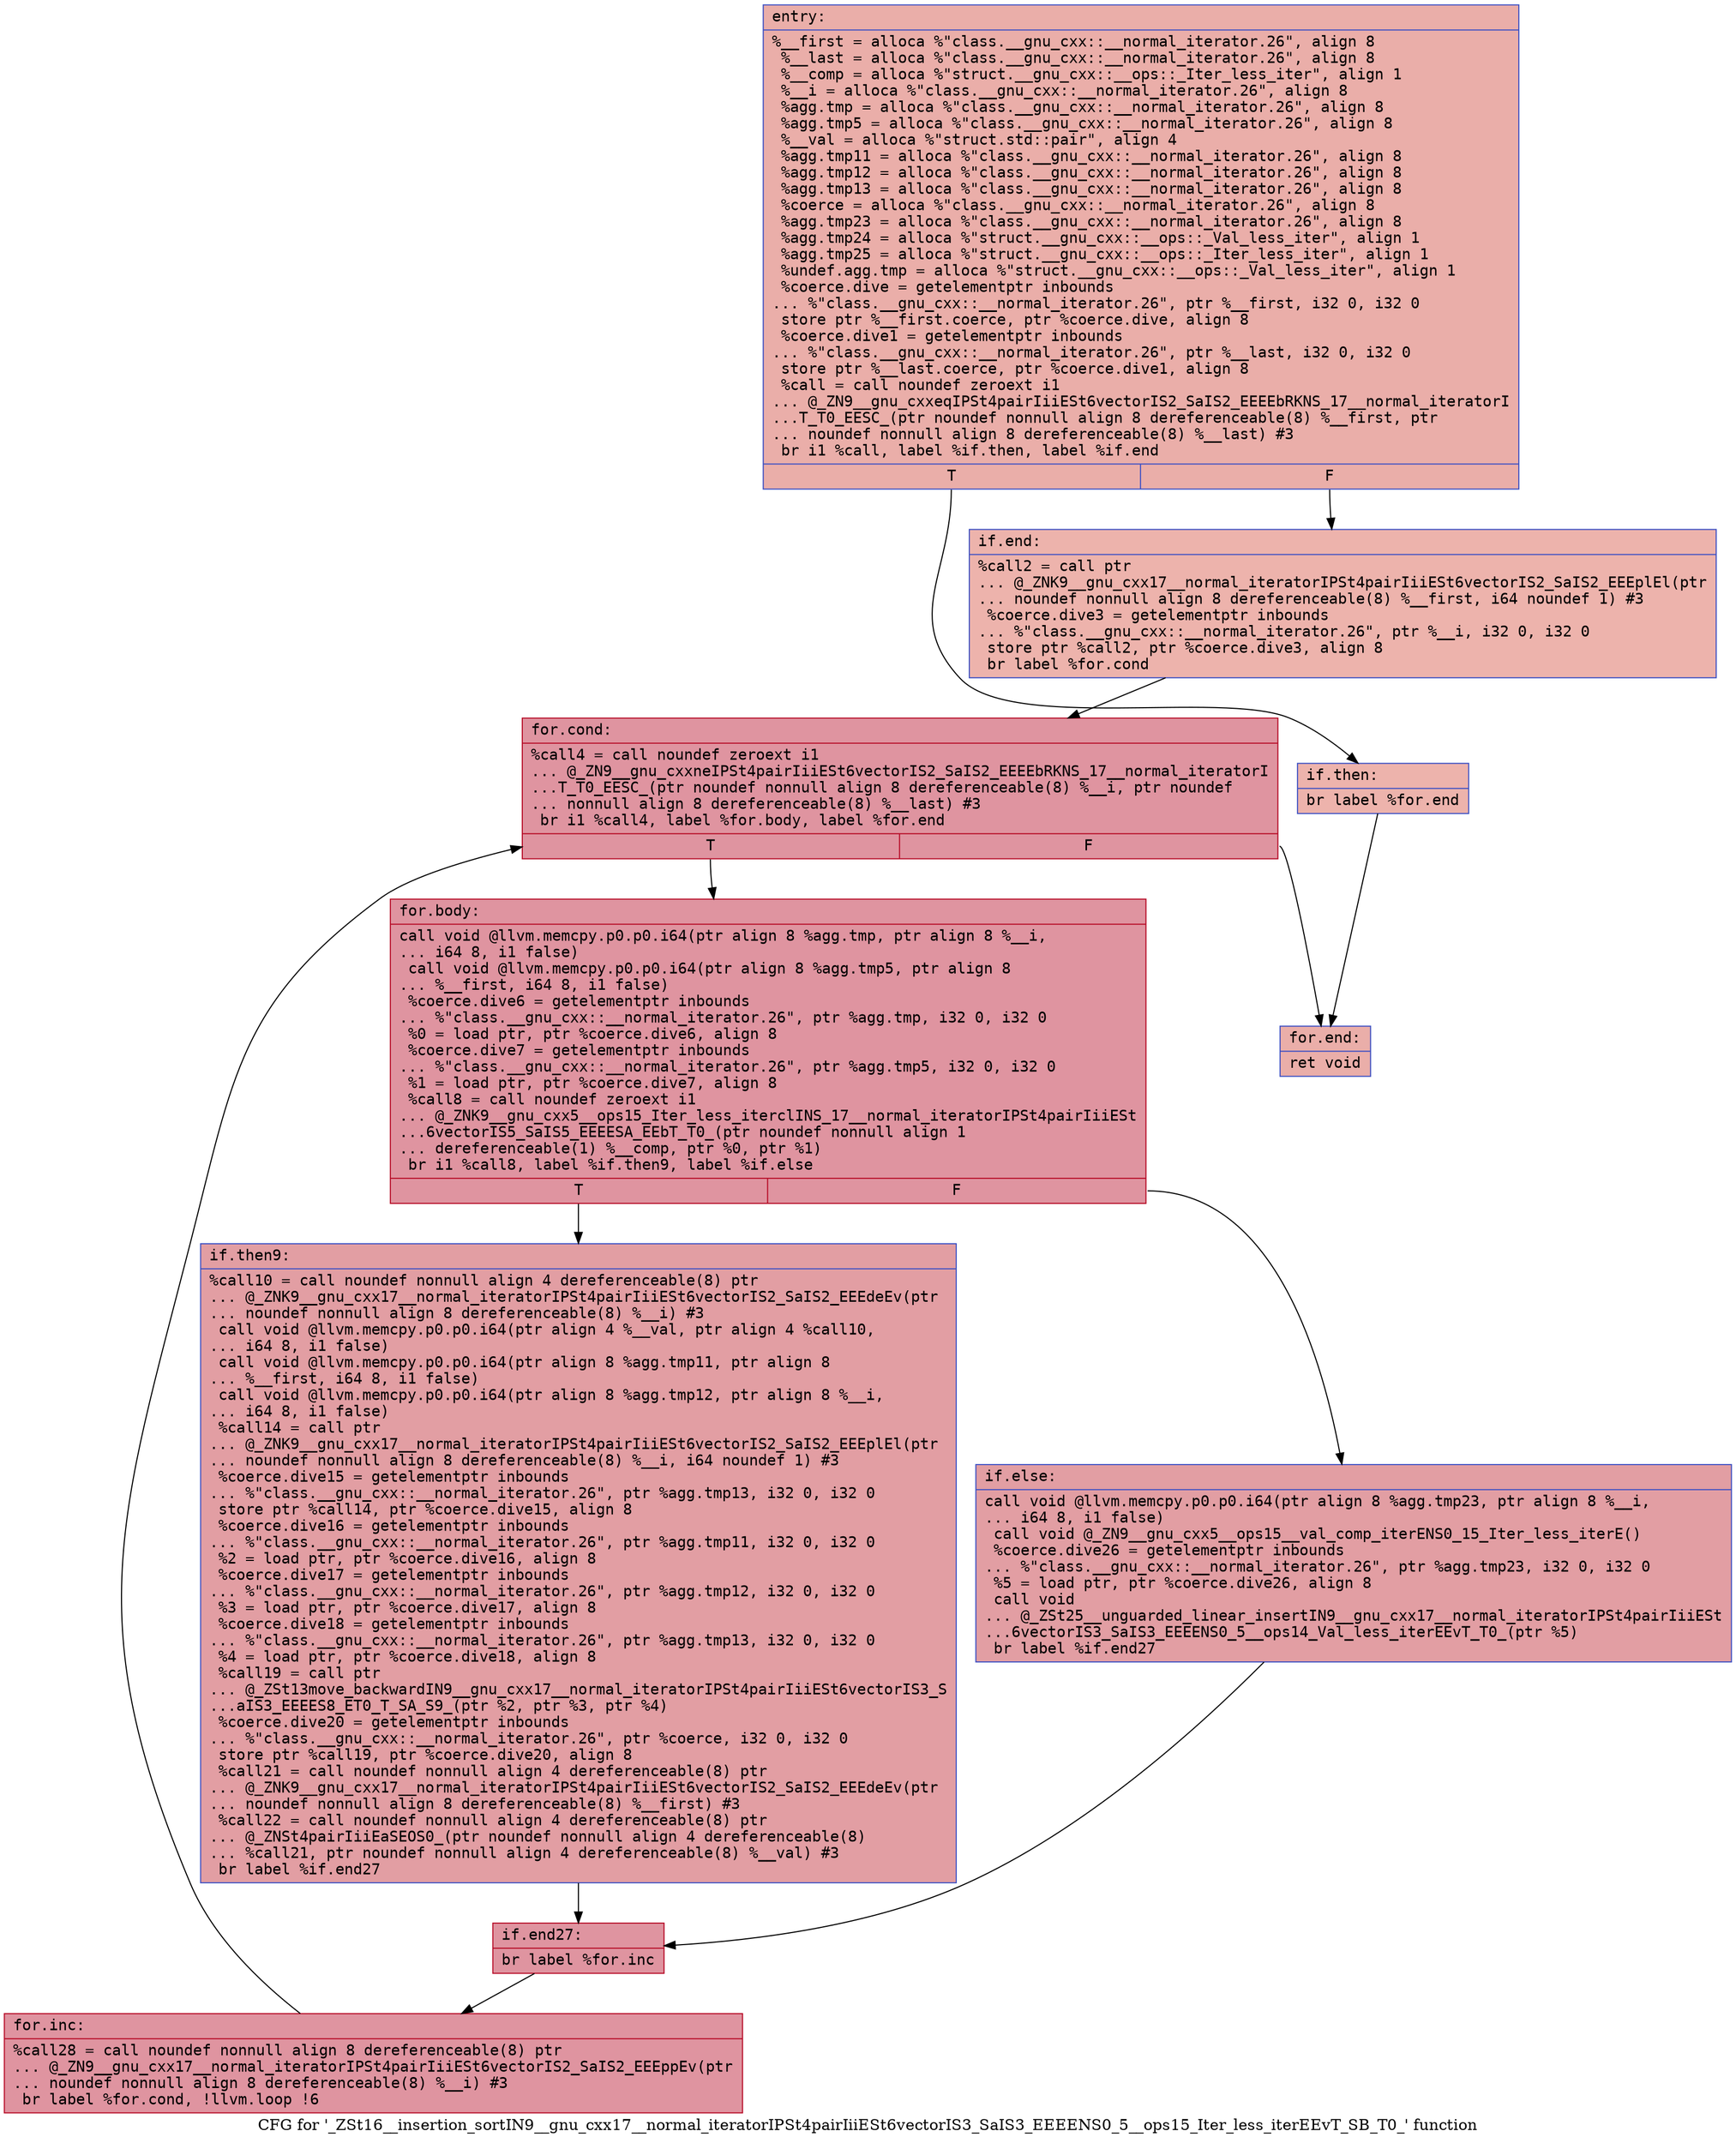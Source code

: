 digraph "CFG for '_ZSt16__insertion_sortIN9__gnu_cxx17__normal_iteratorIPSt4pairIiiESt6vectorIS3_SaIS3_EEEENS0_5__ops15_Iter_less_iterEEvT_SB_T0_' function" {
	label="CFG for '_ZSt16__insertion_sortIN9__gnu_cxx17__normal_iteratorIPSt4pairIiiESt6vectorIS3_SaIS3_EEEENS0_5__ops15_Iter_less_iterEEvT_SB_T0_' function";

	Node0x56307d767080 [shape=record,color="#3d50c3ff", style=filled, fillcolor="#d0473d70" fontname="Courier",label="{entry:\l|  %__first = alloca %\"class.__gnu_cxx::__normal_iterator.26\", align 8\l  %__last = alloca %\"class.__gnu_cxx::__normal_iterator.26\", align 8\l  %__comp = alloca %\"struct.__gnu_cxx::__ops::_Iter_less_iter\", align 1\l  %__i = alloca %\"class.__gnu_cxx::__normal_iterator.26\", align 8\l  %agg.tmp = alloca %\"class.__gnu_cxx::__normal_iterator.26\", align 8\l  %agg.tmp5 = alloca %\"class.__gnu_cxx::__normal_iterator.26\", align 8\l  %__val = alloca %\"struct.std::pair\", align 4\l  %agg.tmp11 = alloca %\"class.__gnu_cxx::__normal_iterator.26\", align 8\l  %agg.tmp12 = alloca %\"class.__gnu_cxx::__normal_iterator.26\", align 8\l  %agg.tmp13 = alloca %\"class.__gnu_cxx::__normal_iterator.26\", align 8\l  %coerce = alloca %\"class.__gnu_cxx::__normal_iterator.26\", align 8\l  %agg.tmp23 = alloca %\"class.__gnu_cxx::__normal_iterator.26\", align 8\l  %agg.tmp24 = alloca %\"struct.__gnu_cxx::__ops::_Val_less_iter\", align 1\l  %agg.tmp25 = alloca %\"struct.__gnu_cxx::__ops::_Iter_less_iter\", align 1\l  %undef.agg.tmp = alloca %\"struct.__gnu_cxx::__ops::_Val_less_iter\", align 1\l  %coerce.dive = getelementptr inbounds\l... %\"class.__gnu_cxx::__normal_iterator.26\", ptr %__first, i32 0, i32 0\l  store ptr %__first.coerce, ptr %coerce.dive, align 8\l  %coerce.dive1 = getelementptr inbounds\l... %\"class.__gnu_cxx::__normal_iterator.26\", ptr %__last, i32 0, i32 0\l  store ptr %__last.coerce, ptr %coerce.dive1, align 8\l  %call = call noundef zeroext i1\l... @_ZN9__gnu_cxxeqIPSt4pairIiiESt6vectorIS2_SaIS2_EEEEbRKNS_17__normal_iteratorI\l...T_T0_EESC_(ptr noundef nonnull align 8 dereferenceable(8) %__first, ptr\l... noundef nonnull align 8 dereferenceable(8) %__last) #3\l  br i1 %call, label %if.then, label %if.end\l|{<s0>T|<s1>F}}"];
	Node0x56307d767080:s0 -> Node0x56307d768040[tooltip="entry -> if.then\nProbability 50.00%" ];
	Node0x56307d767080:s1 -> Node0x56307d768090[tooltip="entry -> if.end\nProbability 50.00%" ];
	Node0x56307d768040 [shape=record,color="#3d50c3ff", style=filled, fillcolor="#d6524470" fontname="Courier",label="{if.then:\l|  br label %for.end\l}"];
	Node0x56307d768040 -> Node0x56307d768160[tooltip="if.then -> for.end\nProbability 100.00%" ];
	Node0x56307d768090 [shape=record,color="#3d50c3ff", style=filled, fillcolor="#d6524470" fontname="Courier",label="{if.end:\l|  %call2 = call ptr\l... @_ZNK9__gnu_cxx17__normal_iteratorIPSt4pairIiiESt6vectorIS2_SaIS2_EEEplEl(ptr\l... noundef nonnull align 8 dereferenceable(8) %__first, i64 noundef 1) #3\l  %coerce.dive3 = getelementptr inbounds\l... %\"class.__gnu_cxx::__normal_iterator.26\", ptr %__i, i32 0, i32 0\l  store ptr %call2, ptr %coerce.dive3, align 8\l  br label %for.cond\l}"];
	Node0x56307d768090 -> Node0x56307d7686c0[tooltip="if.end -> for.cond\nProbability 100.00%" ];
	Node0x56307d7686c0 [shape=record,color="#b70d28ff", style=filled, fillcolor="#b70d2870" fontname="Courier",label="{for.cond:\l|  %call4 = call noundef zeroext i1\l... @_ZN9__gnu_cxxneIPSt4pairIiiESt6vectorIS2_SaIS2_EEEEbRKNS_17__normal_iteratorI\l...T_T0_EESC_(ptr noundef nonnull align 8 dereferenceable(8) %__i, ptr noundef\l... nonnull align 8 dereferenceable(8) %__last) #3\l  br i1 %call4, label %for.body, label %for.end\l|{<s0>T|<s1>F}}"];
	Node0x56307d7686c0:s0 -> Node0x56307d768890[tooltip="for.cond -> for.body\nProbability 96.88%" ];
	Node0x56307d7686c0:s1 -> Node0x56307d768160[tooltip="for.cond -> for.end\nProbability 3.12%" ];
	Node0x56307d768890 [shape=record,color="#b70d28ff", style=filled, fillcolor="#b70d2870" fontname="Courier",label="{for.body:\l|  call void @llvm.memcpy.p0.p0.i64(ptr align 8 %agg.tmp, ptr align 8 %__i,\l... i64 8, i1 false)\l  call void @llvm.memcpy.p0.p0.i64(ptr align 8 %agg.tmp5, ptr align 8\l... %__first, i64 8, i1 false)\l  %coerce.dive6 = getelementptr inbounds\l... %\"class.__gnu_cxx::__normal_iterator.26\", ptr %agg.tmp, i32 0, i32 0\l  %0 = load ptr, ptr %coerce.dive6, align 8\l  %coerce.dive7 = getelementptr inbounds\l... %\"class.__gnu_cxx::__normal_iterator.26\", ptr %agg.tmp5, i32 0, i32 0\l  %1 = load ptr, ptr %coerce.dive7, align 8\l  %call8 = call noundef zeroext i1\l... @_ZNK9__gnu_cxx5__ops15_Iter_less_iterclINS_17__normal_iteratorIPSt4pairIiiESt\l...6vectorIS5_SaIS5_EEEESA_EEbT_T0_(ptr noundef nonnull align 1\l... dereferenceable(1) %__comp, ptr %0, ptr %1)\l  br i1 %call8, label %if.then9, label %if.else\l|{<s0>T|<s1>F}}"];
	Node0x56307d768890:s0 -> Node0x56307d769030[tooltip="for.body -> if.then9\nProbability 50.00%" ];
	Node0x56307d768890:s1 -> Node0x56307d769080[tooltip="for.body -> if.else\nProbability 50.00%" ];
	Node0x56307d769030 [shape=record,color="#3d50c3ff", style=filled, fillcolor="#be242e70" fontname="Courier",label="{if.then9:\l|  %call10 = call noundef nonnull align 4 dereferenceable(8) ptr\l... @_ZNK9__gnu_cxx17__normal_iteratorIPSt4pairIiiESt6vectorIS2_SaIS2_EEEdeEv(ptr\l... noundef nonnull align 8 dereferenceable(8) %__i) #3\l  call void @llvm.memcpy.p0.p0.i64(ptr align 4 %__val, ptr align 4 %call10,\l... i64 8, i1 false)\l  call void @llvm.memcpy.p0.p0.i64(ptr align 8 %agg.tmp11, ptr align 8\l... %__first, i64 8, i1 false)\l  call void @llvm.memcpy.p0.p0.i64(ptr align 8 %agg.tmp12, ptr align 8 %__i,\l... i64 8, i1 false)\l  %call14 = call ptr\l... @_ZNK9__gnu_cxx17__normal_iteratorIPSt4pairIiiESt6vectorIS2_SaIS2_EEEplEl(ptr\l... noundef nonnull align 8 dereferenceable(8) %__i, i64 noundef 1) #3\l  %coerce.dive15 = getelementptr inbounds\l... %\"class.__gnu_cxx::__normal_iterator.26\", ptr %agg.tmp13, i32 0, i32 0\l  store ptr %call14, ptr %coerce.dive15, align 8\l  %coerce.dive16 = getelementptr inbounds\l... %\"class.__gnu_cxx::__normal_iterator.26\", ptr %agg.tmp11, i32 0, i32 0\l  %2 = load ptr, ptr %coerce.dive16, align 8\l  %coerce.dive17 = getelementptr inbounds\l... %\"class.__gnu_cxx::__normal_iterator.26\", ptr %agg.tmp12, i32 0, i32 0\l  %3 = load ptr, ptr %coerce.dive17, align 8\l  %coerce.dive18 = getelementptr inbounds\l... %\"class.__gnu_cxx::__normal_iterator.26\", ptr %agg.tmp13, i32 0, i32 0\l  %4 = load ptr, ptr %coerce.dive18, align 8\l  %call19 = call ptr\l... @_ZSt13move_backwardIN9__gnu_cxx17__normal_iteratorIPSt4pairIiiESt6vectorIS3_S\l...aIS3_EEEES8_ET0_T_SA_S9_(ptr %2, ptr %3, ptr %4)\l  %coerce.dive20 = getelementptr inbounds\l... %\"class.__gnu_cxx::__normal_iterator.26\", ptr %coerce, i32 0, i32 0\l  store ptr %call19, ptr %coerce.dive20, align 8\l  %call21 = call noundef nonnull align 4 dereferenceable(8) ptr\l... @_ZNK9__gnu_cxx17__normal_iteratorIPSt4pairIiiESt6vectorIS2_SaIS2_EEEdeEv(ptr\l... noundef nonnull align 8 dereferenceable(8) %__first) #3\l  %call22 = call noundef nonnull align 4 dereferenceable(8) ptr\l... @_ZNSt4pairIiiEaSEOS0_(ptr noundef nonnull align 4 dereferenceable(8)\l... %call21, ptr noundef nonnull align 4 dereferenceable(8) %__val) #3\l  br label %if.end27\l}"];
	Node0x56307d769030 -> Node0x56307d76a3b0[tooltip="if.then9 -> if.end27\nProbability 100.00%" ];
	Node0x56307d769080 [shape=record,color="#3d50c3ff", style=filled, fillcolor="#be242e70" fontname="Courier",label="{if.else:\l|  call void @llvm.memcpy.p0.p0.i64(ptr align 8 %agg.tmp23, ptr align 8 %__i,\l... i64 8, i1 false)\l  call void @_ZN9__gnu_cxx5__ops15__val_comp_iterENS0_15_Iter_less_iterE()\l  %coerce.dive26 = getelementptr inbounds\l... %\"class.__gnu_cxx::__normal_iterator.26\", ptr %agg.tmp23, i32 0, i32 0\l  %5 = load ptr, ptr %coerce.dive26, align 8\l  call void\l... @_ZSt25__unguarded_linear_insertIN9__gnu_cxx17__normal_iteratorIPSt4pairIiiESt\l...6vectorIS3_SaIS3_EEEENS0_5__ops14_Val_less_iterEEvT_T0_(ptr %5)\l  br label %if.end27\l}"];
	Node0x56307d769080 -> Node0x56307d76a3b0[tooltip="if.else -> if.end27\nProbability 100.00%" ];
	Node0x56307d76a3b0 [shape=record,color="#b70d28ff", style=filled, fillcolor="#b70d2870" fontname="Courier",label="{if.end27:\l|  br label %for.inc\l}"];
	Node0x56307d76a3b0 -> Node0x56307d76aa60[tooltip="if.end27 -> for.inc\nProbability 100.00%" ];
	Node0x56307d76aa60 [shape=record,color="#b70d28ff", style=filled, fillcolor="#b70d2870" fontname="Courier",label="{for.inc:\l|  %call28 = call noundef nonnull align 8 dereferenceable(8) ptr\l... @_ZN9__gnu_cxx17__normal_iteratorIPSt4pairIiiESt6vectorIS2_SaIS2_EEEppEv(ptr\l... noundef nonnull align 8 dereferenceable(8) %__i) #3\l  br label %for.cond, !llvm.loop !6\l}"];
	Node0x56307d76aa60 -> Node0x56307d7686c0[tooltip="for.inc -> for.cond\nProbability 100.00%" ];
	Node0x56307d768160 [shape=record,color="#3d50c3ff", style=filled, fillcolor="#d0473d70" fontname="Courier",label="{for.end:\l|  ret void\l}"];
}
